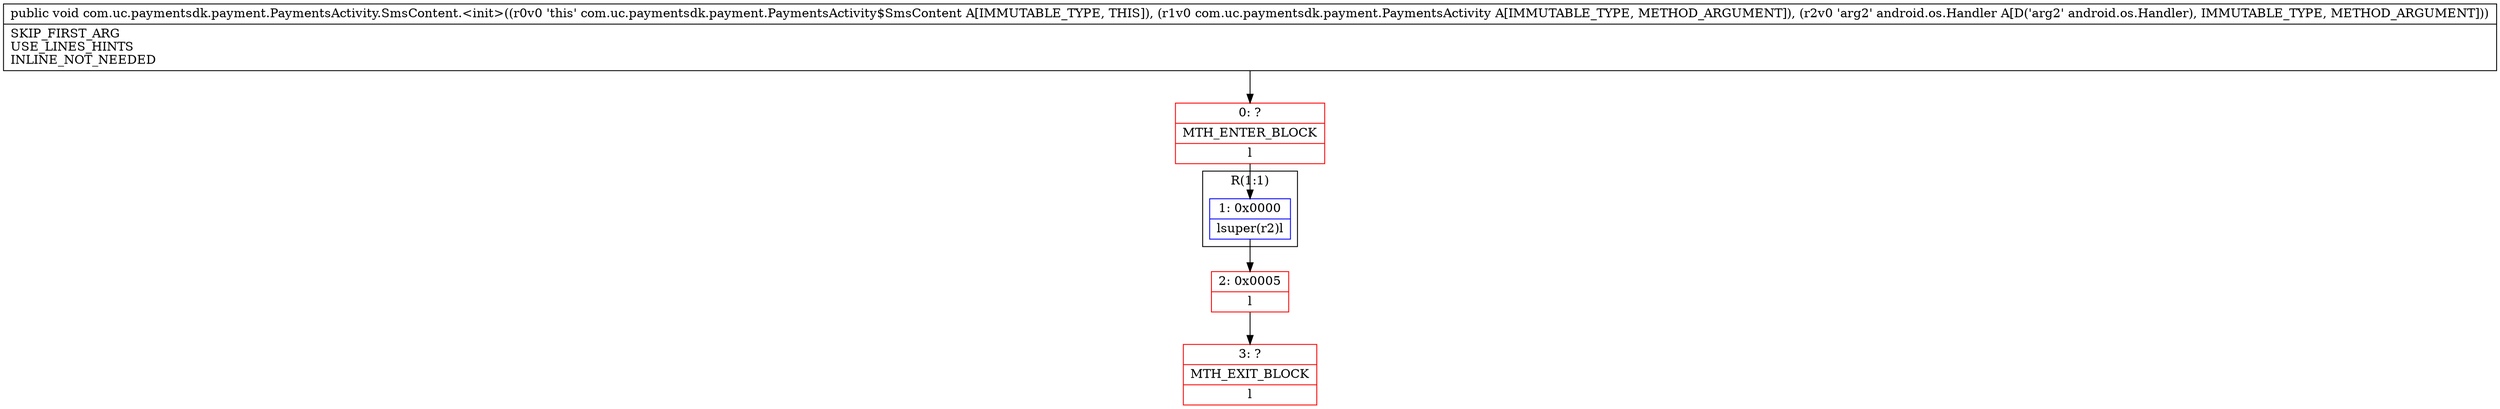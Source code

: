 digraph "CFG forcom.uc.paymentsdk.payment.PaymentsActivity.SmsContent.\<init\>(Lcom\/uc\/paymentsdk\/payment\/PaymentsActivity;Landroid\/os\/Handler;)V" {
subgraph cluster_Region_2021518684 {
label = "R(1:1)";
node [shape=record,color=blue];
Node_1 [shape=record,label="{1\:\ 0x0000|lsuper(r2)l}"];
}
Node_0 [shape=record,color=red,label="{0\:\ ?|MTH_ENTER_BLOCK\l|l}"];
Node_2 [shape=record,color=red,label="{2\:\ 0x0005|l}"];
Node_3 [shape=record,color=red,label="{3\:\ ?|MTH_EXIT_BLOCK\l|l}"];
MethodNode[shape=record,label="{public void com.uc.paymentsdk.payment.PaymentsActivity.SmsContent.\<init\>((r0v0 'this' com.uc.paymentsdk.payment.PaymentsActivity$SmsContent A[IMMUTABLE_TYPE, THIS]), (r1v0 com.uc.paymentsdk.payment.PaymentsActivity A[IMMUTABLE_TYPE, METHOD_ARGUMENT]), (r2v0 'arg2' android.os.Handler A[D('arg2' android.os.Handler), IMMUTABLE_TYPE, METHOD_ARGUMENT]))  | SKIP_FIRST_ARG\lUSE_LINES_HINTS\lINLINE_NOT_NEEDED\l}"];
MethodNode -> Node_0;
Node_1 -> Node_2;
Node_0 -> Node_1;
Node_2 -> Node_3;
}

